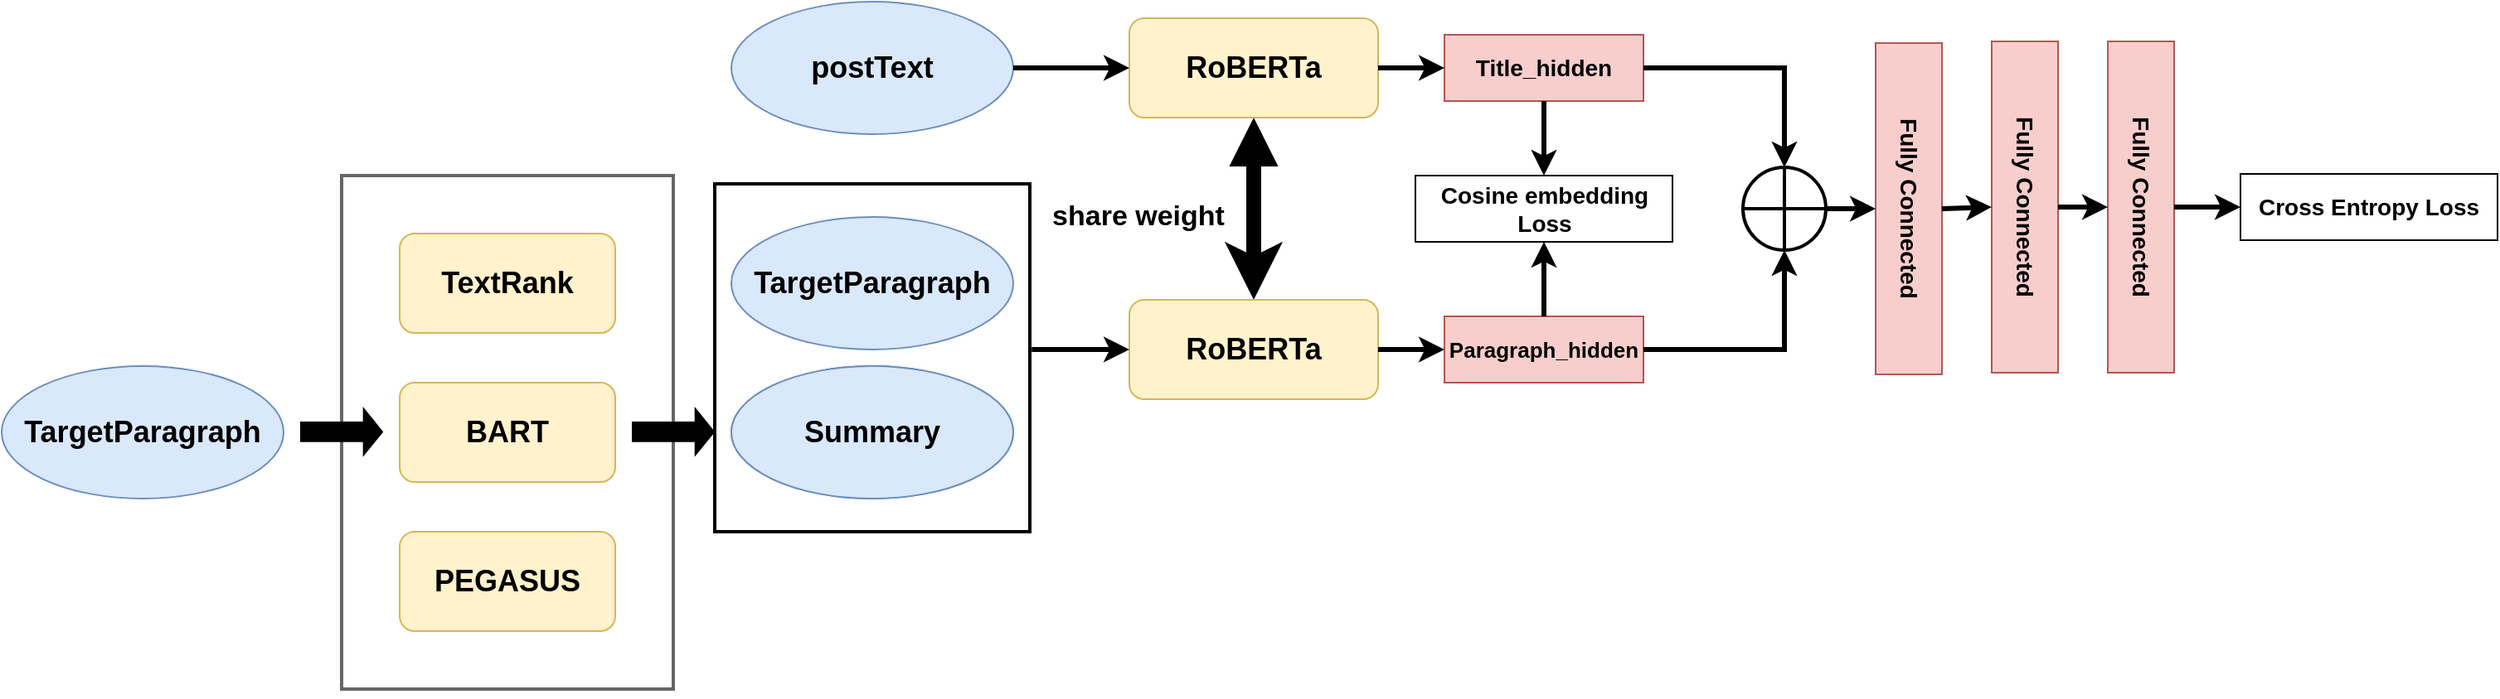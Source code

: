 <mxfile version="21.3.7" type="google">
  <diagram name="Page-1" id="ibF_jcCVvxsTOsh4SAsj">
    <mxGraphModel grid="1" page="1" gridSize="10" guides="1" tooltips="1" connect="1" arrows="1" fold="1" pageScale="1" pageWidth="850" pageHeight="1100" math="0" shadow="0">
      <root>
        <mxCell id="0" />
        <mxCell id="1" parent="0" />
        <mxCell id="9l8rEriheZmPfH-iLeSf-1" value="" style="endArrow=block;startArrow=classic;html=1;rounded=0;entryX=0.5;entryY=1;entryDx=0;entryDy=0;endFill=1;strokeWidth=9;" edge="1" parent="1" target="a5ivobwAdbOrBLl5-m_z-22">
          <mxGeometry width="50" height="50" relative="1" as="geometry">
            <mxPoint x="325" y="1020" as="sourcePoint" />
            <mxPoint x="420" y="940" as="targetPoint" />
          </mxGeometry>
        </mxCell>
        <mxCell id="a5ivobwAdbOrBLl5-m_z-22" value="&lt;b&gt;&lt;font style=&quot;font-size: 18px;&quot;&gt;RoBERTa&lt;/font&gt;&lt;/b&gt;" style="rounded=1;whiteSpace=wrap;html=1;fillColor=#fff2cc;strokeColor=#d6b656;" vertex="1" parent="1">
          <mxGeometry x="250" y="850" width="150" height="60" as="geometry" />
        </mxCell>
        <mxCell id="a5ivobwAdbOrBLl5-m_z-37" value="&lt;b&gt;&lt;font style=&quot;font-size: 14px;&quot;&gt;Title_hidden&lt;/font&gt;&lt;/b&gt;" style="rounded=0;whiteSpace=wrap;html=1;fillColor=#f8cecc;strokeColor=#b85450;" vertex="1" parent="1">
          <mxGeometry x="440" y="860" width="120" height="40" as="geometry" />
        </mxCell>
        <mxCell id="a5ivobwAdbOrBLl5-m_z-42" value="&lt;b&gt;&lt;font style=&quot;font-size: 14px;&quot;&gt;Cosine embedding Loss&lt;/font&gt;&lt;/b&gt;" style="rounded=0;whiteSpace=wrap;html=1;" vertex="1" parent="1">
          <mxGeometry x="422.5" y="945" width="155" height="40" as="geometry" />
        </mxCell>
        <mxCell id="a5ivobwAdbOrBLl5-m_z-47" value="&lt;b&gt;&lt;font style=&quot;font-size: 18px;&quot;&gt;RoBERTa&lt;/font&gt;&lt;/b&gt;" style="rounded=1;whiteSpace=wrap;html=1;fillColor=#fff2cc;strokeColor=#d6b656;" vertex="1" parent="1">
          <mxGeometry x="250" y="1020" width="150" height="60" as="geometry" />
        </mxCell>
        <mxCell id="a5ivobwAdbOrBLl5-m_z-49" value="&lt;b style=&quot;border-color: var(--border-color);&quot;&gt;&lt;font style=&quot;font-size: 13px;&quot;&gt;Paragraph_hidden&lt;/font&gt;&lt;/b&gt;" style="rounded=0;whiteSpace=wrap;html=1;fillColor=#f8cecc;strokeColor=#b85450;" vertex="1" parent="1">
          <mxGeometry x="440" y="1030" width="120" height="40" as="geometry" />
        </mxCell>
        <mxCell id="a5ivobwAdbOrBLl5-m_z-52" value="" style="shape=orEllipse;perimeter=ellipsePerimeter;whiteSpace=wrap;html=1;backgroundOutline=1;strokeWidth=2;" vertex="1" parent="1">
          <mxGeometry x="620" y="940" width="50" height="50" as="geometry" />
        </mxCell>
        <mxCell id="a5ivobwAdbOrBLl5-m_z-53" value="&lt;b&gt;&lt;font style=&quot;font-size: 14px;&quot;&gt;Fully Connected&lt;/font&gt;&lt;/b&gt;" style="rounded=0;whiteSpace=wrap;html=1;fillColor=#f8cecc;strokeColor=#b85450;rotation=90;" vertex="1" parent="1">
          <mxGeometry x="620" y="945" width="200" height="40" as="geometry" />
        </mxCell>
        <mxCell id="a5ivobwAdbOrBLl5-m_z-54" value="&lt;b&gt;&lt;font style=&quot;font-size: 14px;&quot;&gt;Fully Connected&lt;/font&gt;&lt;/b&gt;" style="rounded=0;whiteSpace=wrap;html=1;fillColor=#f8cecc;strokeColor=#b85450;rotation=90;" vertex="1" parent="1">
          <mxGeometry x="690" y="944" width="200" height="40" as="geometry" />
        </mxCell>
        <mxCell id="a5ivobwAdbOrBLl5-m_z-55" value="&lt;b&gt;&lt;font style=&quot;font-size: 14px;&quot;&gt;Fully Connected&lt;/font&gt;&lt;/b&gt;" style="rounded=0;whiteSpace=wrap;html=1;fillColor=#f8cecc;strokeColor=#b85450;rotation=90;" vertex="1" parent="1">
          <mxGeometry x="760" y="944" width="200" height="40" as="geometry" />
        </mxCell>
        <mxCell id="a5ivobwAdbOrBLl5-m_z-56" value="&lt;b&gt;&lt;font style=&quot;font-size: 14px;&quot;&gt;Cross Entropy Loss&lt;/font&gt;&lt;/b&gt;" style="rounded=0;whiteSpace=wrap;html=1;" vertex="1" parent="1">
          <mxGeometry x="920" y="944" width="155" height="40" as="geometry" />
        </mxCell>
        <mxCell id="a5ivobwAdbOrBLl5-m_z-58" value="" style="endArrow=classic;html=1;rounded=0;exitX=1;exitY=0.5;exitDx=0;exitDy=0;entryX=0;entryY=0.5;entryDx=0;entryDy=0;strokeWidth=3;" edge="1" parent="1" source="a5ivobwAdbOrBLl5-m_z-22" target="a5ivobwAdbOrBLl5-m_z-37">
          <mxGeometry width="50" height="50" relative="1" as="geometry">
            <mxPoint x="190" y="890" as="sourcePoint" />
            <mxPoint x="260" y="890" as="targetPoint" />
          </mxGeometry>
        </mxCell>
        <mxCell id="a5ivobwAdbOrBLl5-m_z-59" value="" style="endArrow=classic;html=1;rounded=0;exitX=1;exitY=0.5;exitDx=0;exitDy=0;entryX=0;entryY=0.5;entryDx=0;entryDy=0;strokeWidth=3;" edge="1" parent="1" source="a5ivobwAdbOrBLl5-m_z-47" target="a5ivobwAdbOrBLl5-m_z-49">
          <mxGeometry width="50" height="50" relative="1" as="geometry">
            <mxPoint x="410" y="890" as="sourcePoint" />
            <mxPoint x="450" y="890" as="targetPoint" />
          </mxGeometry>
        </mxCell>
        <mxCell id="a5ivobwAdbOrBLl5-m_z-61" value="" style="endArrow=classic;html=1;rounded=0;exitX=0.5;exitY=1;exitDx=0;exitDy=0;strokeWidth=3;" edge="1" parent="1" source="a5ivobwAdbOrBLl5-m_z-37" target="a5ivobwAdbOrBLl5-m_z-42">
          <mxGeometry width="50" height="50" relative="1" as="geometry">
            <mxPoint x="420" y="900" as="sourcePoint" />
            <mxPoint x="460" y="900" as="targetPoint" />
          </mxGeometry>
        </mxCell>
        <mxCell id="a5ivobwAdbOrBLl5-m_z-62" value="" style="endArrow=classic;html=1;rounded=0;exitX=0.5;exitY=0;exitDx=0;exitDy=0;entryX=0.5;entryY=1;entryDx=0;entryDy=0;strokeWidth=3;" edge="1" parent="1" source="a5ivobwAdbOrBLl5-m_z-49" target="a5ivobwAdbOrBLl5-m_z-42">
          <mxGeometry width="50" height="50" relative="1" as="geometry">
            <mxPoint x="510" y="910" as="sourcePoint" />
            <mxPoint x="510" y="955" as="targetPoint" />
          </mxGeometry>
        </mxCell>
        <mxCell id="a5ivobwAdbOrBLl5-m_z-63" value="" style="endArrow=classic;html=1;rounded=0;exitX=1;exitY=0.5;exitDx=0;exitDy=0;entryX=0.5;entryY=0;entryDx=0;entryDy=0;edgeStyle=orthogonalEdgeStyle;strokeWidth=3;" edge="1" parent="1" source="a5ivobwAdbOrBLl5-m_z-37" target="a5ivobwAdbOrBLl5-m_z-52">
          <mxGeometry width="50" height="50" relative="1" as="geometry">
            <mxPoint x="510" y="910" as="sourcePoint" />
            <mxPoint x="510" y="955" as="targetPoint" />
          </mxGeometry>
        </mxCell>
        <mxCell id="a5ivobwAdbOrBLl5-m_z-64" value="" style="endArrow=classic;html=1;rounded=0;exitX=1;exitY=0.5;exitDx=0;exitDy=0;entryX=0.5;entryY=1;entryDx=0;entryDy=0;edgeStyle=orthogonalEdgeStyle;strokeWidth=3;" edge="1" parent="1" source="a5ivobwAdbOrBLl5-m_z-49" target="a5ivobwAdbOrBLl5-m_z-52">
          <mxGeometry width="50" height="50" relative="1" as="geometry">
            <mxPoint x="570" y="890" as="sourcePoint" />
            <mxPoint x="655" y="950" as="targetPoint" />
          </mxGeometry>
        </mxCell>
        <mxCell id="a5ivobwAdbOrBLl5-m_z-65" value="" style="endArrow=classic;html=1;rounded=0;exitX=1;exitY=0.5;exitDx=0;exitDy=0;entryX=0.5;entryY=1;entryDx=0;entryDy=0;strokeWidth=3;" edge="1" parent="1" source="a5ivobwAdbOrBLl5-m_z-52" target="a5ivobwAdbOrBLl5-m_z-53">
          <mxGeometry width="50" height="50" relative="1" as="geometry">
            <mxPoint x="410" y="890" as="sourcePoint" />
            <mxPoint x="450" y="890" as="targetPoint" />
          </mxGeometry>
        </mxCell>
        <mxCell id="a5ivobwAdbOrBLl5-m_z-66" value="" style="endArrow=classic;html=1;rounded=0;exitX=0.5;exitY=0;exitDx=0;exitDy=0;entryX=0.5;entryY=1;entryDx=0;entryDy=0;strokeWidth=3;" edge="1" parent="1" source="a5ivobwAdbOrBLl5-m_z-53" target="a5ivobwAdbOrBLl5-m_z-54">
          <mxGeometry width="50" height="50" relative="1" as="geometry">
            <mxPoint x="680" y="975" as="sourcePoint" />
            <mxPoint x="710" y="975" as="targetPoint" />
          </mxGeometry>
        </mxCell>
        <mxCell id="a5ivobwAdbOrBLl5-m_z-67" value="" style="endArrow=classic;html=1;rounded=0;exitX=0.5;exitY=0;exitDx=0;exitDy=0;entryX=0.5;entryY=1;entryDx=0;entryDy=0;strokeWidth=3;" edge="1" parent="1" source="a5ivobwAdbOrBLl5-m_z-54" target="a5ivobwAdbOrBLl5-m_z-55">
          <mxGeometry width="50" height="50" relative="1" as="geometry">
            <mxPoint x="750" y="975" as="sourcePoint" />
            <mxPoint x="780" y="974" as="targetPoint" />
          </mxGeometry>
        </mxCell>
        <mxCell id="a5ivobwAdbOrBLl5-m_z-68" value="" style="endArrow=classic;html=1;rounded=0;exitX=0.5;exitY=0;exitDx=0;exitDy=0;entryX=0;entryY=0.5;entryDx=0;entryDy=0;strokeWidth=3;" edge="1" parent="1" source="a5ivobwAdbOrBLl5-m_z-55" target="a5ivobwAdbOrBLl5-m_z-56">
          <mxGeometry width="50" height="50" relative="1" as="geometry">
            <mxPoint x="820" y="974" as="sourcePoint" />
            <mxPoint x="850" y="974" as="targetPoint" />
          </mxGeometry>
        </mxCell>
        <mxCell id="9l8rEriheZmPfH-iLeSf-2" value="&lt;font style=&quot;font-size: 17px;&quot;&gt;&lt;b&gt;share weight&lt;/b&gt;&lt;/font&gt;" style="text;html=1;align=center;verticalAlign=middle;resizable=0;points=[];autosize=1;strokeColor=none;fillColor=none;" vertex="1" parent="1">
          <mxGeometry x="190" y="955" width="130" height="30" as="geometry" />
        </mxCell>
        <mxCell id="qataK51UE6pieKw9F09s-2" value="" style="group" connectable="0" vertex="1" parent="1">
          <mxGeometry x="-430" y="840" width="620" height="420" as="geometry" />
        </mxCell>
        <mxCell id="a5ivobwAdbOrBLl5-m_z-71" value="" style="rounded=0;whiteSpace=wrap;html=1;strokeWidth=2;" vertex="1" parent="qataK51UE6pieKw9F09s-2">
          <mxGeometry x="430" y="110" width="190" height="210" as="geometry" />
        </mxCell>
        <mxCell id="a5ivobwAdbOrBLl5-m_z-18" value="&lt;b style=&quot;border-color: var(--border-color);&quot;&gt;&lt;font style=&quot;border-color: var(--border-color); font-size: 18px;&quot;&gt;postText&lt;/font&gt;&lt;/b&gt;" style="ellipse;whiteSpace=wrap;html=1;fillColor=#dae8fc;strokeColor=#6c8ebf;" vertex="1" parent="qataK51UE6pieKw9F09s-2">
          <mxGeometry x="440" width="170" height="80" as="geometry" />
        </mxCell>
        <mxCell id="a5ivobwAdbOrBLl5-m_z-24" value="&lt;b style=&quot;border-color: var(--border-color);&quot;&gt;&lt;font style=&quot;border-color: var(--border-color); font-size: 18px;&quot;&gt;TargetParagraph&lt;/font&gt;&lt;/b&gt;" style="ellipse;whiteSpace=wrap;html=1;fillColor=#dae8fc;strokeColor=#6c8ebf;" vertex="1" parent="qataK51UE6pieKw9F09s-2">
          <mxGeometry x="440" y="130" width="170" height="80" as="geometry" />
        </mxCell>
        <mxCell id="a5ivobwAdbOrBLl5-m_z-25" value="&lt;b style=&quot;border-color: var(--border-color);&quot;&gt;&lt;font style=&quot;border-color: var(--border-color); font-size: 18px;&quot;&gt;Summary&lt;/font&gt;&lt;/b&gt;" style="ellipse;whiteSpace=wrap;html=1;fillColor=#dae8fc;strokeColor=#6c8ebf;" vertex="1" parent="qataK51UE6pieKw9F09s-2">
          <mxGeometry x="440" y="220" width="170" height="80" as="geometry" />
        </mxCell>
        <mxCell id="a5ivobwAdbOrBLl5-m_z-57" value="" style="endArrow=classic;html=1;rounded=0;exitX=1;exitY=0.5;exitDx=0;exitDy=0;entryX=0;entryY=0.5;entryDx=0;entryDy=0;strokeWidth=3;" edge="1" parent="qataK51UE6pieKw9F09s-2" source="a5ivobwAdbOrBLl5-m_z-18" target="a5ivobwAdbOrBLl5-m_z-22">
          <mxGeometry width="50" height="50" relative="1" as="geometry">
            <mxPoint x="620" y="-10" as="sourcePoint" />
            <mxPoint x="670" y="-60" as="targetPoint" />
          </mxGeometry>
        </mxCell>
        <mxCell id="a5ivobwAdbOrBLl5-m_z-72" value="" style="endArrow=classic;html=1;rounded=0;exitX=1.006;exitY=0.476;exitDx=0;exitDy=0;entryX=0;entryY=0.5;entryDx=0;entryDy=0;exitPerimeter=0;strokeWidth=3;" edge="1" parent="qataK51UE6pieKw9F09s-2" source="a5ivobwAdbOrBLl5-m_z-71" target="a5ivobwAdbOrBLl5-m_z-47">
          <mxGeometry width="50" height="50" relative="1" as="geometry">
            <mxPoint x="620" y="50" as="sourcePoint" />
            <mxPoint x="690" y="50" as="targetPoint" />
          </mxGeometry>
        </mxCell>
        <mxCell id="a5ivobwAdbOrBLl5-m_z-76" value="" style="group" connectable="0" vertex="1" parent="qataK51UE6pieKw9F09s-2">
          <mxGeometry y="105" width="610" height="310" as="geometry" />
        </mxCell>
        <mxCell id="a5ivobwAdbOrBLl5-m_z-28" value="" style="rounded=0;whiteSpace=wrap;html=1;fillColor=#FFFFFF;strokeColor=#666666;fontColor=#333333;strokeWidth=2;" vertex="1" parent="a5ivobwAdbOrBLl5-m_z-76">
          <mxGeometry x="205" width="200" height="310" as="geometry" />
        </mxCell>
        <mxCell id="a5ivobwAdbOrBLl5-m_z-5" value="&lt;b style=&quot;border-color: var(--border-color);&quot;&gt;&lt;font style=&quot;border-color: var(--border-color); font-size: 18px;&quot;&gt;TextRank&lt;/font&gt;&lt;/b&gt;" style="rounded=1;whiteSpace=wrap;html=1;fillColor=#fff2cc;strokeColor=#d6b656;" vertex="1" parent="a5ivobwAdbOrBLl5-m_z-76">
          <mxGeometry x="240" y="35" width="130" height="60" as="geometry" />
        </mxCell>
        <mxCell id="a5ivobwAdbOrBLl5-m_z-6" value="&lt;b style=&quot;border-color: var(--border-color);&quot;&gt;&lt;font style=&quot;border-color: var(--border-color); font-size: 18px;&quot;&gt;BART&lt;/font&gt;&lt;/b&gt;" style="rounded=1;whiteSpace=wrap;html=1;fillColor=#fff2cc;strokeColor=#d6b656;" vertex="1" parent="a5ivobwAdbOrBLl5-m_z-76">
          <mxGeometry x="240" y="125" width="130" height="60" as="geometry" />
        </mxCell>
        <mxCell id="a5ivobwAdbOrBLl5-m_z-7" value="&lt;b&gt;&lt;font style=&quot;font-size: 18px;&quot;&gt;PEGASUS&lt;/font&gt;&lt;/b&gt;&lt;span id=&quot;docs-internal-guid-6a981812-7fff-83d3-3f99-3e7ef168fae3&quot;&gt;&lt;/span&gt;&lt;span id=&quot;docs-internal-guid-2316a558-7fff-133b-0325-ef83b84ddd15&quot;&gt;&lt;/span&gt;&lt;span id=&quot;docs-internal-guid-2316a558-7fff-133b-0325-ef83b84ddd15&quot;&gt;&lt;/span&gt;&lt;span id=&quot;docs-internal-guid-2316a558-7fff-133b-0325-ef83b84ddd15&quot;&gt;&lt;/span&gt;" style="rounded=1;whiteSpace=wrap;html=1;fillColor=#fff2cc;strokeColor=#d6b656;" vertex="1" parent="a5ivobwAdbOrBLl5-m_z-76">
          <mxGeometry x="240" y="215" width="130" height="60" as="geometry" />
        </mxCell>
        <mxCell id="a5ivobwAdbOrBLl5-m_z-19" value="&lt;b style=&quot;border-color: var(--border-color);&quot;&gt;&lt;font style=&quot;border-color: var(--border-color); font-size: 18px;&quot;&gt;TargetParagraph&lt;/font&gt;&lt;/b&gt;" style="ellipse;whiteSpace=wrap;html=1;fillColor=#dae8fc;strokeColor=#6c8ebf;" vertex="1" parent="a5ivobwAdbOrBLl5-m_z-76">
          <mxGeometry y="115" width="170" height="80" as="geometry" />
        </mxCell>
        <mxCell id="a5ivobwAdbOrBLl5-m_z-20" value="&lt;b style=&quot;border-color: var(--border-color);&quot;&gt;&lt;font style=&quot;border-color: var(--border-color); font-size: 18px;&quot;&gt;Summary&lt;/font&gt;&lt;/b&gt;" style="ellipse;whiteSpace=wrap;html=1;fillColor=#dae8fc;strokeColor=#6c8ebf;" vertex="1" parent="a5ivobwAdbOrBLl5-m_z-76">
          <mxGeometry x="440" y="115" width="170" height="80" as="geometry" />
        </mxCell>
        <mxCell id="a5ivobwAdbOrBLl5-m_z-29" value="" style="shape=flexArrow;endArrow=classic;html=1;rounded=0;strokeColor=#000000;fillColor=#000000;endWidth=15.184;endSize=3.383;width=11.429;" edge="1" parent="a5ivobwAdbOrBLl5-m_z-76">
          <mxGeometry width="50" height="50" relative="1" as="geometry">
            <mxPoint x="180" y="154.71" as="sourcePoint" />
            <mxPoint x="230" y="154.71" as="targetPoint" />
          </mxGeometry>
        </mxCell>
        <mxCell id="a5ivobwAdbOrBLl5-m_z-32" value="" style="shape=flexArrow;endArrow=classic;html=1;rounded=0;strokeColor=#000000;fillColor=#000000;endWidth=15.184;endSize=3.383;width=11.429;" edge="1" parent="a5ivobwAdbOrBLl5-m_z-76">
          <mxGeometry width="50" height="50" relative="1" as="geometry">
            <mxPoint x="380" y="154.71" as="sourcePoint" />
            <mxPoint x="430" y="154.71" as="targetPoint" />
          </mxGeometry>
        </mxCell>
      </root>
    </mxGraphModel>
  </diagram>
</mxfile>
